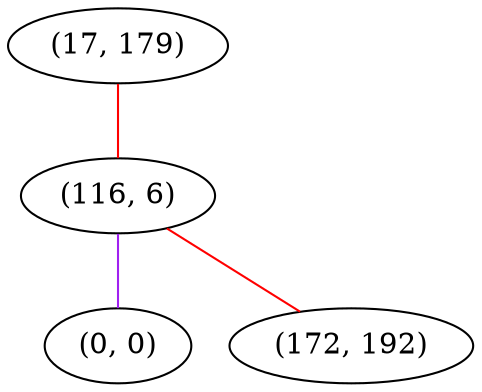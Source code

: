 graph "" {
"(17, 179)";
"(116, 6)";
"(0, 0)";
"(172, 192)";
"(17, 179)" -- "(116, 6)"  [color=red, key=0, weight=1];
"(116, 6)" -- "(0, 0)"  [color=purple, key=0, weight=4];
"(116, 6)" -- "(172, 192)"  [color=red, key=0, weight=1];
}
